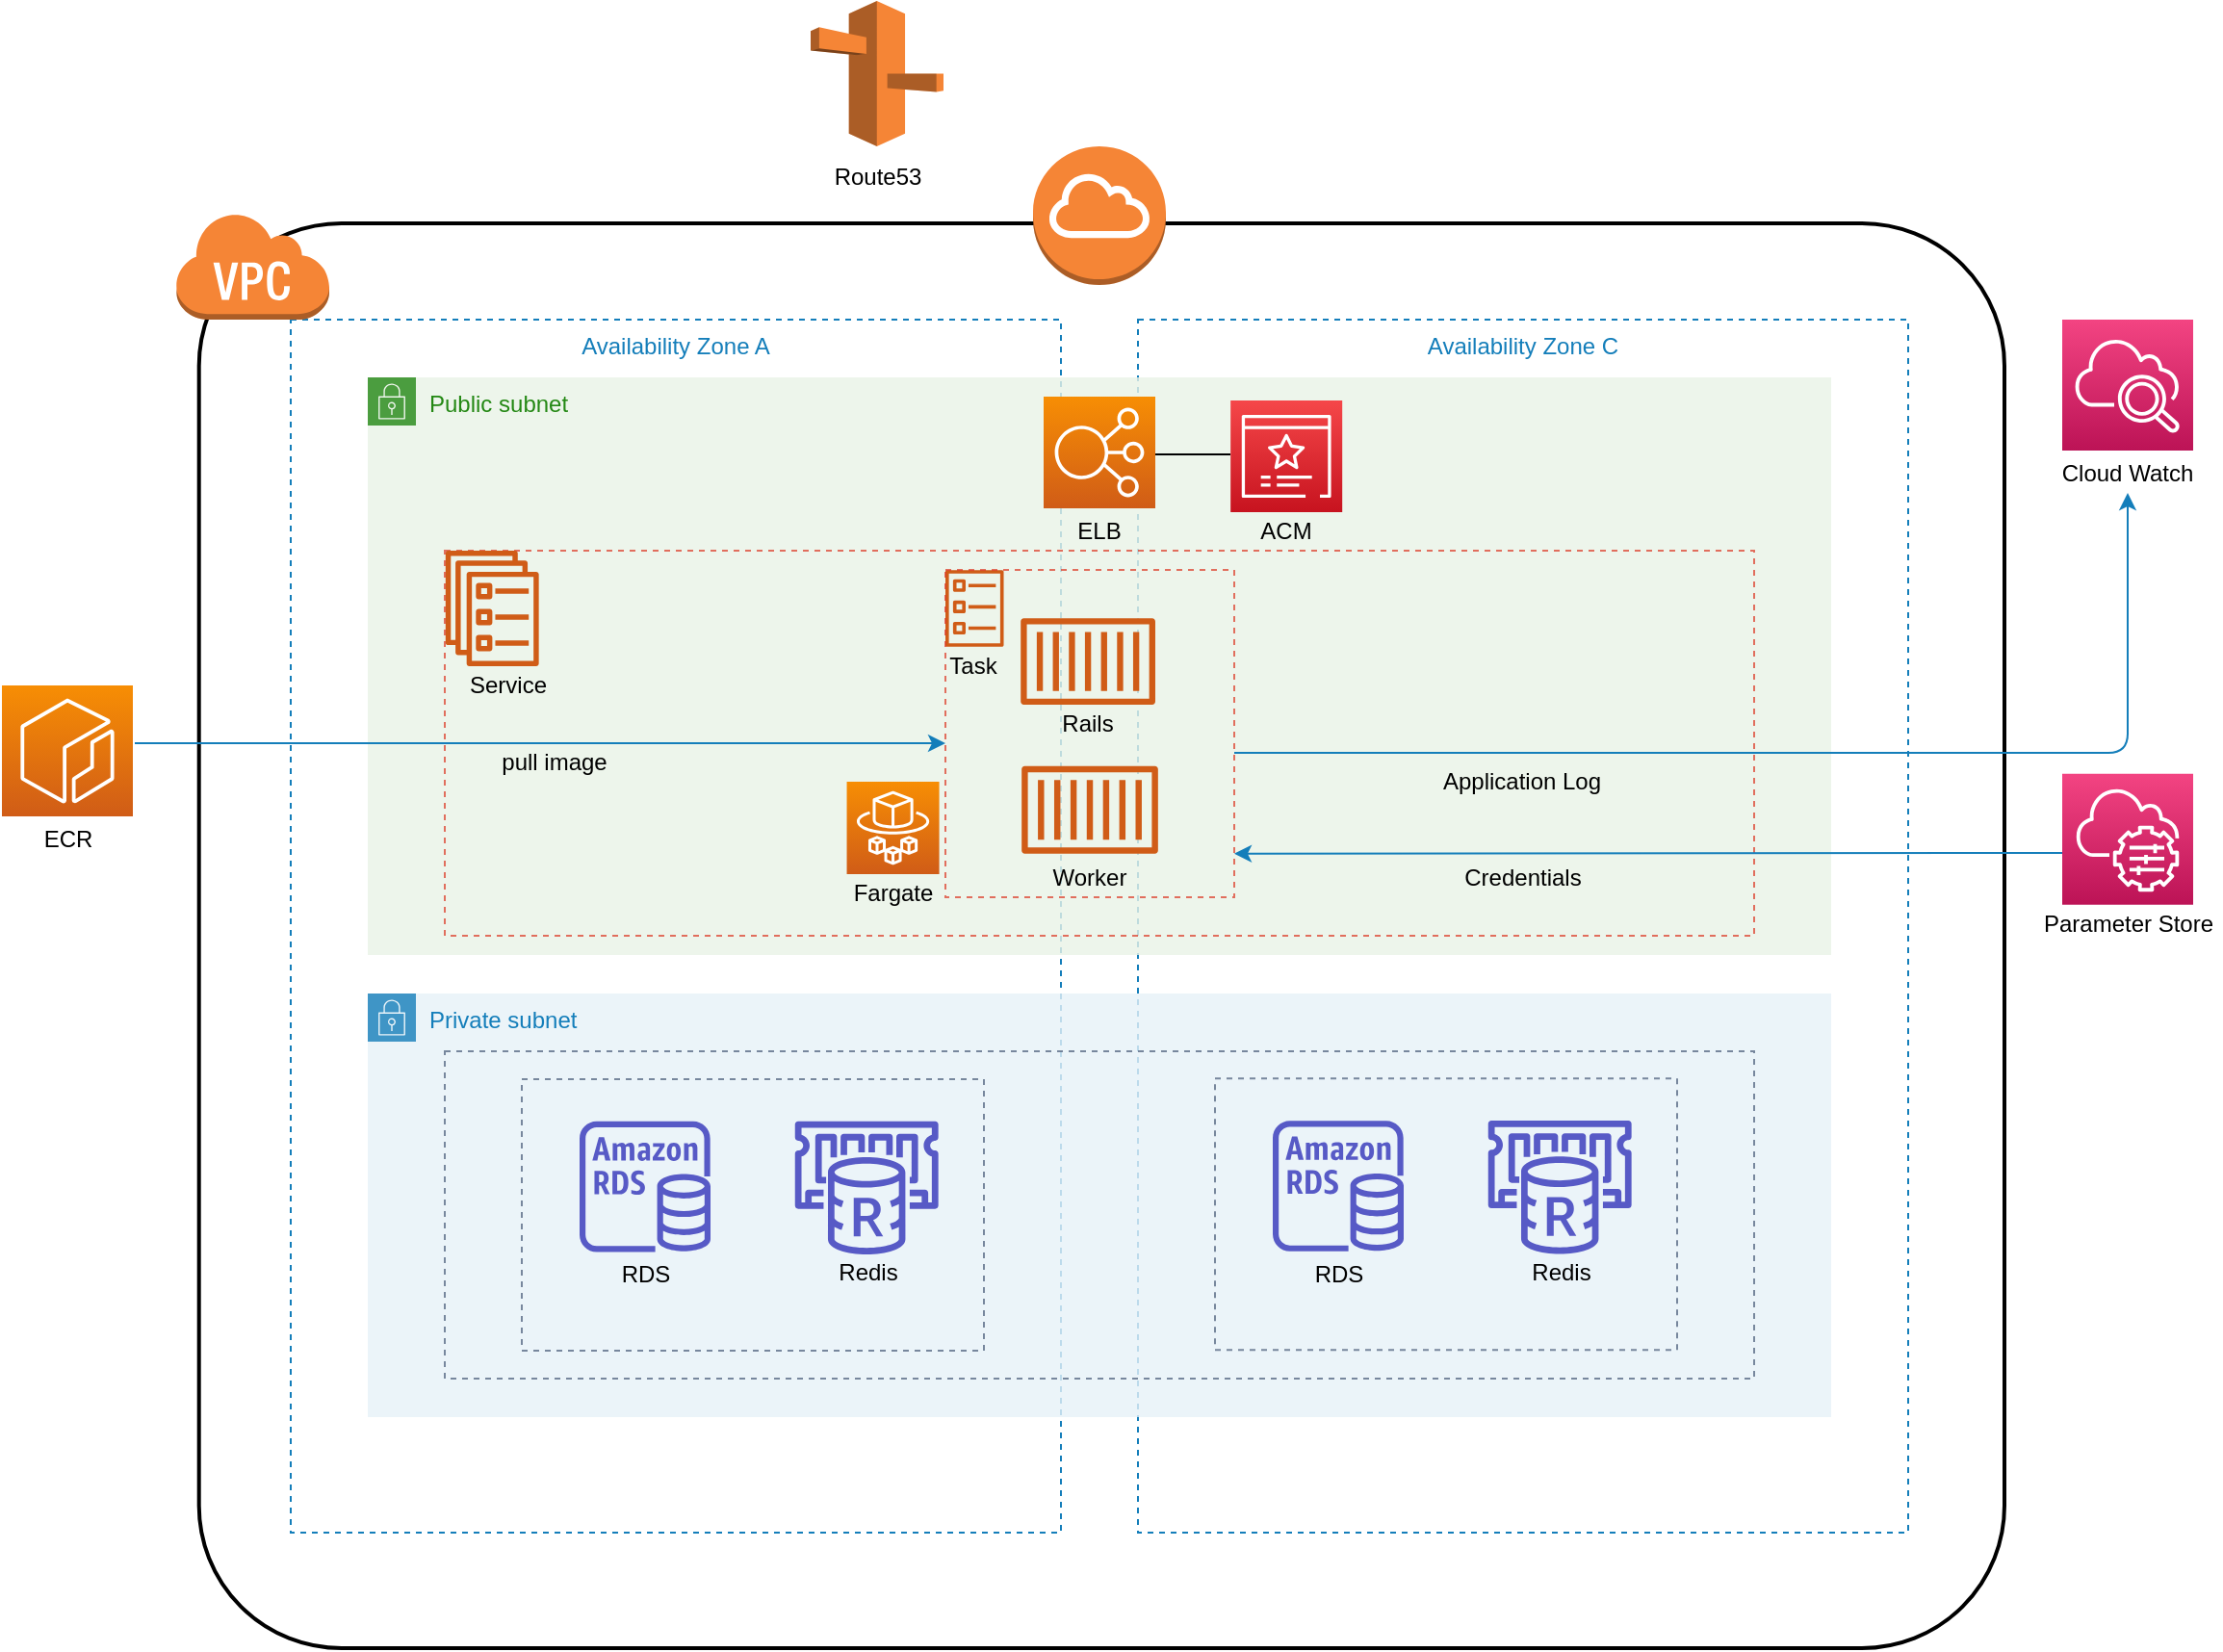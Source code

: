 <mxfile>
    <diagram id="G6LxzYTAOt6Idm1SZi58" name="インフラ構成図">
        <mxGraphModel dx="1740" dy="1567" grid="1" gridSize="10" guides="1" tooltips="1" connect="1" arrows="1" fold="1" page="0" pageScale="1" pageWidth="1600" pageHeight="1000" math="0" shadow="0">
            <root>
                <mxCell id="0"/>
                <mxCell id="1" parent="0"/>
                <mxCell id="5" value="" style="rounded=1;arcSize=10;dashed=0;fillColor=none;gradientColor=none;strokeWidth=2;" parent="1" vertex="1">
                    <mxGeometry x="152.35" y="110" width="937.65" height="740" as="geometry"/>
                </mxCell>
                <mxCell id="16" value="Availability Zone C" style="fillColor=none;strokeColor=#147EBA;dashed=1;verticalAlign=top;fontStyle=0;fontColor=#147EBA;" parent="1" vertex="1">
                    <mxGeometry x="640" y="160" width="400" height="630" as="geometry"/>
                </mxCell>
                <mxCell id="14" value="Availability Zone A" style="fillColor=none;strokeColor=#147EBA;dashed=1;verticalAlign=top;fontStyle=0;fontColor=#147EBA;" parent="1" vertex="1">
                    <mxGeometry x="200" y="160" width="400" height="630" as="geometry"/>
                </mxCell>
                <mxCell id="12" value="Public subnet" style="points=[[0,0],[0.25,0],[0.5,0],[0.75,0],[1,0],[1,0.25],[1,0.5],[1,0.75],[1,1],[0.75,1],[0.5,1],[0.25,1],[0,1],[0,0.75],[0,0.5],[0,0.25]];outlineConnect=0;gradientColor=none;html=1;whiteSpace=wrap;fontSize=12;fontStyle=0;shape=mxgraph.aws4.group;grIcon=mxgraph.aws4.group_security_group;grStroke=0;strokeColor=#248814;fillColor=#E9F3E6;verticalAlign=top;align=left;spacingLeft=30;fontColor=#248814;dashed=0;opacity=80;" parent="1" vertex="1">
                    <mxGeometry x="240" y="190" width="760" height="300" as="geometry"/>
                </mxCell>
                <mxCell id="10" value="Private subnet" style="points=[[0,0],[0.25,0],[0.5,0],[0.75,0],[1,0],[1,0.25],[1,0.5],[1,0.75],[1,1],[0.75,1],[0.5,1],[0.25,1],[0,1],[0,0.75],[0,0.5],[0,0.25]];outlineConnect=0;gradientColor=none;html=1;whiteSpace=wrap;fontSize=12;fontStyle=0;shape=mxgraph.aws4.group;grIcon=mxgraph.aws4.group_security_group;grStroke=0;strokeColor=#147EBA;fillColor=#E6F2F8;verticalAlign=top;align=left;spacingLeft=30;fontColor=#147EBA;dashed=0;opacity=80;" parent="1" vertex="1">
                    <mxGeometry x="240" y="510" width="760" height="220" as="geometry"/>
                </mxCell>
                <mxCell id="211" value="" style="fillColor=none;strokeColor=#DD3522;verticalAlign=top;fontStyle=0;fontColor=#DD3522;dashed=1;opacity=70;" parent="1" vertex="1">
                    <mxGeometry x="280" y="280" width="680" height="200" as="geometry"/>
                </mxCell>
                <mxCell id="6" value="" style="dashed=0;html=1;shape=mxgraph.aws3.virtual_private_cloud;fillColor=#F58536;gradientColor=none;dashed=0;" parent="1" vertex="1">
                    <mxGeometry x="140" y="104" width="80" height="56" as="geometry"/>
                </mxCell>
                <mxCell id="229" value="ELB" style="text;html=1;align=center;verticalAlign=middle;whiteSpace=wrap;rounded=0;dashed=1;opacity=70;fontColor=#000000;" parent="1" vertex="1">
                    <mxGeometry x="600.96" y="260" width="38.09" height="20" as="geometry"/>
                </mxCell>
                <mxCell id="247" value="" style="points=[[0,0,0],[0.25,0,0],[0.5,0,0],[0.75,0,0],[1,0,0],[0,1,0],[0.25,1,0],[0.5,1,0],[0.75,1,0],[1,1,0],[0,0.25,0],[0,0.5,0],[0,0.75,0],[1,0.25,0],[1,0.5,0],[1,0.75,0]];points=[[0,0,0],[0.25,0,0],[0.5,0,0],[0.75,0,0],[1,0,0],[0,1,0],[0.25,1,0],[0.5,1,0],[0.75,1,0],[1,1,0],[0,0.25,0],[0,0.5,0],[0,0.75,0],[1,0.25,0],[1,0.5,0],[1,0.75,0]];outlineConnect=0;fontColor=#232F3E;gradientColor=#F34482;gradientDirection=north;fillColor=#BC1356;strokeColor=#ffffff;dashed=0;verticalLabelPosition=bottom;verticalAlign=top;align=center;html=1;fontSize=12;fontStyle=0;aspect=fixed;shape=mxgraph.aws4.resourceIcon;resIcon=mxgraph.aws4.cloudwatch_2;" parent="1" vertex="1">
                    <mxGeometry x="1120" y="160" width="68" height="68" as="geometry"/>
                </mxCell>
                <mxCell id="249" value="Cloud Watch" style="text;html=1;align=center;verticalAlign=middle;whiteSpace=wrap;rounded=0;dashed=1;opacity=50;fontColor=#000000;labelBackgroundColor=none;" parent="1" vertex="1">
                    <mxGeometry x="1113" y="230" width="82" height="20" as="geometry"/>
                </mxCell>
                <mxCell id="256" value="" style="outlineConnect=0;dashed=0;verticalLabelPosition=bottom;verticalAlign=top;align=center;html=1;shape=mxgraph.aws3.internet_gateway;fillColor=#F58536;gradientColor=none;fontColor=#000000;" vertex="1" parent="1">
                    <mxGeometry x="585.5" y="70" width="69" height="72" as="geometry"/>
                </mxCell>
                <mxCell id="263" value="" style="group" vertex="1" connectable="0" parent="1">
                    <mxGeometry x="280" y="540" width="680" height="170" as="geometry"/>
                </mxCell>
                <mxCell id="193" value="" style="fillColor=none;strokeColor=#5A6C86;dashed=1;verticalAlign=top;fontStyle=0;fontColor=#5A6C86;opacity=80;" parent="263" vertex="1">
                    <mxGeometry width="680" height="170" as="geometry"/>
                </mxCell>
                <mxCell id="257" value="" style="group" vertex="1" connectable="0" parent="263">
                    <mxGeometry x="400" y="14.167" width="240" height="141" as="geometry"/>
                </mxCell>
                <mxCell id="240" value="" style="fillColor=none;strokeColor=#5A6C86;dashed=1;verticalAlign=top;fontStyle=0;fontColor=#5A6C86;opacity=80;" parent="257" vertex="1">
                    <mxGeometry width="240" height="141" as="geometry"/>
                </mxCell>
                <mxCell id="241" value="" style="outlineConnect=0;fontColor=#232F3E;gradientColor=none;fillColor=#3334B9;strokeColor=none;dashed=0;verticalLabelPosition=bottom;verticalAlign=top;align=center;html=1;fontSize=12;fontStyle=0;aspect=fixed;pointerEvents=1;shape=mxgraph.aws4.rds_instance;opacity=80;" parent="257" vertex="1">
                    <mxGeometry x="30" y="21.855" width="68" height="68" as="geometry"/>
                </mxCell>
                <mxCell id="242" value="" style="outlineConnect=0;fontColor=#232F3E;gradientColor=none;fillColor=#3334B9;strokeColor=none;dashed=0;verticalLabelPosition=bottom;verticalAlign=top;align=center;html=1;fontSize=12;fontStyle=0;aspect=fixed;pointerEvents=1;shape=mxgraph.aws4.elasticache_for_redis;opacity=80;" parent="257" vertex="1">
                    <mxGeometry x="140" y="21.855" width="78.199" height="69.176" as="geometry"/>
                </mxCell>
                <mxCell id="312" value="RDS" style="text;html=1;align=center;verticalAlign=middle;whiteSpace=wrap;rounded=0;dashed=1;opacity=70;fontColor=#000000;" vertex="1" parent="257">
                    <mxGeometry x="43.14" y="91.527" width="42.72" height="19.906" as="geometry"/>
                </mxCell>
                <mxCell id="314" value="Redis" style="text;html=1;align=center;verticalAlign=middle;whiteSpace=wrap;rounded=0;dashed=1;opacity=70;fontColor=#000000;" vertex="1" parent="257">
                    <mxGeometry x="158.67" y="90.532" width="41.79" height="19.906" as="geometry"/>
                </mxCell>
                <mxCell id="315" value="" style="group" vertex="1" connectable="0" parent="263">
                    <mxGeometry x="40" y="14.497" width="240" height="141" as="geometry"/>
                </mxCell>
                <mxCell id="316" value="" style="fillColor=none;strokeColor=#5A6C86;dashed=1;verticalAlign=top;fontStyle=0;fontColor=#5A6C86;opacity=80;" vertex="1" parent="315">
                    <mxGeometry width="240" height="141" as="geometry"/>
                </mxCell>
                <mxCell id="317" value="" style="outlineConnect=0;fontColor=#232F3E;gradientColor=none;fillColor=#3334B9;strokeColor=none;dashed=0;verticalLabelPosition=bottom;verticalAlign=top;align=center;html=1;fontSize=12;fontStyle=0;aspect=fixed;pointerEvents=1;shape=mxgraph.aws4.rds_instance;opacity=80;" vertex="1" parent="315">
                    <mxGeometry x="30" y="21.855" width="68" height="68" as="geometry"/>
                </mxCell>
                <mxCell id="318" value="" style="outlineConnect=0;fontColor=#232F3E;gradientColor=none;fillColor=#3334B9;strokeColor=none;dashed=0;verticalLabelPosition=bottom;verticalAlign=top;align=center;html=1;fontSize=12;fontStyle=0;aspect=fixed;pointerEvents=1;shape=mxgraph.aws4.elasticache_for_redis;opacity=80;" vertex="1" parent="315">
                    <mxGeometry x="140" y="21.855" width="78.199" height="69.176" as="geometry"/>
                </mxCell>
                <mxCell id="319" value="RDS" style="text;html=1;align=center;verticalAlign=middle;whiteSpace=wrap;rounded=0;dashed=1;opacity=70;fontColor=#000000;" vertex="1" parent="315">
                    <mxGeometry x="43.14" y="91.527" width="42.72" height="19.906" as="geometry"/>
                </mxCell>
                <mxCell id="320" value="Redis" style="text;html=1;align=center;verticalAlign=middle;whiteSpace=wrap;rounded=0;dashed=1;opacity=70;fontColor=#000000;" vertex="1" parent="315">
                    <mxGeometry x="158.67" y="90.532" width="41.79" height="19.906" as="geometry"/>
                </mxCell>
                <mxCell id="264" value="" style="outlineConnect=0;dashed=0;verticalLabelPosition=bottom;verticalAlign=top;align=center;html=1;shape=mxgraph.aws3.route_53;fillColor=#F58536;gradientColor=none;fontColor=#000000;" vertex="1" parent="1">
                    <mxGeometry x="470" y="-5.5" width="69" height="75.5" as="geometry"/>
                </mxCell>
                <mxCell id="265" value="" style="points=[[0,0,0],[0.25,0,0],[0.5,0,0],[0.75,0,0],[1,0,0],[0,1,0],[0.25,1,0],[0.5,1,0],[0.75,1,0],[1,1,0],[0,0.25,0],[0,0.5,0],[0,0.75,0],[1,0.25,0],[1,0.5,0],[1,0.75,0]];outlineConnect=0;fontColor=#232F3E;gradientColor=#F78E04;gradientDirection=north;fillColor=#D05C17;strokeColor=#ffffff;dashed=0;verticalLabelPosition=bottom;verticalAlign=top;align=center;html=1;fontSize=12;fontStyle=0;aspect=fixed;shape=mxgraph.aws4.resourceIcon;resIcon=mxgraph.aws4.elastic_load_balancing;" vertex="1" parent="1">
                    <mxGeometry x="591" y="200" width="58" height="58" as="geometry"/>
                </mxCell>
                <mxCell id="267" value="" style="points=[[0,0,0],[0.25,0,0],[0.5,0,0],[0.75,0,0],[1,0,0],[0,1,0],[0.25,1,0],[0.5,1,0],[0.75,1,0],[1,1,0],[0,0.25,0],[0,0.5,0],[0,0.75,0],[1,0.25,0],[1,0.5,0],[1,0.75,0]];outlineConnect=0;fontColor=#232F3E;gradientColor=#F78E04;gradientDirection=north;fillColor=#D05C17;strokeColor=#ffffff;dashed=0;verticalLabelPosition=bottom;verticalAlign=top;align=center;html=1;fontSize=12;fontStyle=0;aspect=fixed;shape=mxgraph.aws4.resourceIcon;resIcon=mxgraph.aws4.ecr;" vertex="1" parent="1">
                    <mxGeometry x="50" y="350" width="68" height="68" as="geometry"/>
                </mxCell>
                <mxCell id="268" value="" style="points=[[0,0,0],[0.25,0,0],[0.5,0,0],[0.75,0,0],[1,0,0],[0,1,0],[0.25,1,0],[0.5,1,0],[0.75,1,0],[1,1,0],[0,0.25,0],[0,0.5,0],[0,0.75,0],[1,0.25,0],[1,0.5,0],[1,0.75,0]];outlineConnect=0;fontColor=#232F3E;gradientColor=#F54749;gradientDirection=north;fillColor=#C7131F;strokeColor=#ffffff;dashed=0;verticalLabelPosition=bottom;verticalAlign=top;align=center;html=1;fontSize=12;fontStyle=0;aspect=fixed;shape=mxgraph.aws4.resourceIcon;resIcon=mxgraph.aws4.certificate_manager_3;" vertex="1" parent="1">
                    <mxGeometry x="688.09" y="202" width="58" height="58" as="geometry"/>
                </mxCell>
                <mxCell id="269" value="ACM" style="text;html=1;align=center;verticalAlign=middle;whiteSpace=wrap;rounded=0;dashed=1;opacity=70;fontColor=#000000;" vertex="1" parent="1">
                    <mxGeometry x="698.05" y="260" width="38.09" height="20" as="geometry"/>
                </mxCell>
                <mxCell id="272" value="" style="endArrow=none;html=1;fontColor=#000000;strokeColor=#000000;" edge="1" parent="1">
                    <mxGeometry width="50" height="50" relative="1" as="geometry">
                        <mxPoint x="649" y="230" as="sourcePoint"/>
                        <mxPoint x="688" y="230" as="targetPoint"/>
                    </mxGeometry>
                </mxCell>
                <mxCell id="282" value="" style="outlineConnect=0;fontColor=#232F3E;gradientColor=none;fillColor=#D05C17;strokeColor=none;dashed=0;verticalLabelPosition=bottom;verticalAlign=top;align=center;html=1;fontSize=12;fontStyle=0;aspect=fixed;pointerEvents=1;shape=mxgraph.aws4.ecs_service;" vertex="1" parent="1">
                    <mxGeometry x="280" y="280" width="49.23" height="60" as="geometry"/>
                </mxCell>
                <mxCell id="283" value="Service" style="text;html=1;align=center;verticalAlign=middle;whiteSpace=wrap;rounded=0;dashed=1;opacity=70;fontColor=#000000;" vertex="1" parent="1">
                    <mxGeometry x="285.57" y="340" width="54.43" height="20" as="geometry"/>
                </mxCell>
                <mxCell id="286" value="ECR" style="text;html=1;align=center;verticalAlign=middle;whiteSpace=wrap;rounded=0;dashed=1;opacity=50;fontColor=#000000;" vertex="1" parent="1">
                    <mxGeometry x="55.5" y="419.87" width="57" height="20" as="geometry"/>
                </mxCell>
                <mxCell id="287" value="" style="points=[[0,0,0],[0.25,0,0],[0.5,0,0],[0.75,0,0],[1,0,0],[0,1,0],[0.25,1,0],[0.5,1,0],[0.75,1,0],[1,1,0],[0,0.25,0],[0,0.5,0],[0,0.75,0],[1,0.25,0],[1,0.5,0],[1,0.75,0]];outlineConnect=0;fontColor=#232F3E;gradientColor=#F78E04;gradientDirection=north;fillColor=#D05C17;strokeColor=#ffffff;dashed=0;verticalLabelPosition=bottom;verticalAlign=top;align=center;html=1;fontSize=12;fontStyle=0;aspect=fixed;shape=mxgraph.aws4.resourceIcon;resIcon=mxgraph.aws4.fargate;" vertex="1" parent="1">
                    <mxGeometry x="488.78" y="400" width="48" height="48" as="geometry"/>
                </mxCell>
                <mxCell id="288" value="Fargate" style="text;html=1;align=center;verticalAlign=middle;whiteSpace=wrap;rounded=0;dashed=1;opacity=70;fontColor=#000000;" vertex="1" parent="1">
                    <mxGeometry x="485.57" y="448" width="54.43" height="20" as="geometry"/>
                </mxCell>
                <mxCell id="293" value="Route53" style="text;html=1;align=center;verticalAlign=middle;whiteSpace=wrap;rounded=0;dashed=1;opacity=50;fontColor=#000000;" vertex="1" parent="1">
                    <mxGeometry x="473.37" y="75.5" width="63.75" height="20" as="geometry"/>
                </mxCell>
                <mxCell id="296" value="" style="endArrow=classic;html=1;fontColor=#000000;strokeColor=#147EBA;fontSize=13;" edge="1" parent="1">
                    <mxGeometry width="50" height="50" relative="1" as="geometry">
                        <mxPoint x="119" y="380" as="sourcePoint"/>
                        <mxPoint x="540" y="380" as="targetPoint"/>
                    </mxGeometry>
                </mxCell>
                <mxCell id="297" value="pull image" style="text;html=1;align=center;verticalAlign=middle;whiteSpace=wrap;rounded=0;dashed=1;opacity=70;fontColor=#000000;" vertex="1" parent="1">
                    <mxGeometry x="300" y="380" width="74.43" height="20" as="geometry"/>
                </mxCell>
                <mxCell id="298" value="" style="edgeStyle=segmentEdgeStyle;endArrow=classic;html=1;fontColor=#000000;strokeColor=#147EBA;entryX=0.5;entryY=1;entryDx=0;entryDy=0;fontSize=13;" edge="1" parent="1" target="249">
                    <mxGeometry width="50" height="50" relative="1" as="geometry">
                        <mxPoint x="690" y="385" as="sourcePoint"/>
                        <mxPoint x="730" y="330" as="targetPoint"/>
                    </mxGeometry>
                </mxCell>
                <mxCell id="300" value="Application Log" style="text;html=1;align=center;verticalAlign=middle;whiteSpace=wrap;rounded=0;dashed=1;opacity=70;fontColor=#000000;" vertex="1" parent="1">
                    <mxGeometry x="776.39" y="390" width="127.22" height="20" as="geometry"/>
                </mxCell>
                <mxCell id="301" value="" style="points=[[0,0,0],[0.25,0,0],[0.5,0,0],[0.75,0,0],[1,0,0],[0,1,0],[0.25,1,0],[0.5,1,0],[0.75,1,0],[1,1,0],[0,0.25,0],[0,0.5,0],[0,0.75,0],[1,0.25,0],[1,0.5,0],[1,0.75,0]];points=[[0,0,0],[0.25,0,0],[0.5,0,0],[0.75,0,0],[1,0,0],[0,1,0],[0.25,1,0],[0.5,1,0],[0.75,1,0],[1,1,0],[0,0.25,0],[0,0.5,0],[0,0.75,0],[1,0.25,0],[1,0.5,0],[1,0.75,0]];outlineConnect=0;fontColor=#232F3E;gradientColor=#F34482;gradientDirection=north;fillColor=#BC1356;strokeColor=#ffffff;dashed=0;verticalLabelPosition=bottom;verticalAlign=top;align=center;html=1;fontSize=12;fontStyle=0;aspect=fixed;shape=mxgraph.aws4.resourceIcon;resIcon=mxgraph.aws4.systems_manager;" vertex="1" parent="1">
                    <mxGeometry x="1120" y="395.87" width="68" height="68" as="geometry"/>
                </mxCell>
                <mxCell id="302" value="Parameter Store" style="text;html=1;align=center;verticalAlign=middle;whiteSpace=wrap;rounded=0;dashed=1;opacity=50;fontColor=#000000;" vertex="1" parent="1">
                    <mxGeometry x="1105.75" y="463.87" width="96.5" height="20" as="geometry"/>
                </mxCell>
                <mxCell id="303" value="" style="endArrow=classic;html=1;fontSize=13;fontColor=#000000;strokeColor=#147EBA;" edge="1" parent="1">
                    <mxGeometry width="50" height="50" relative="1" as="geometry">
                        <mxPoint x="1120" y="437" as="sourcePoint"/>
                        <mxPoint x="690" y="437.35" as="targetPoint"/>
                    </mxGeometry>
                </mxCell>
                <mxCell id="304" value="Credentials" style="text;html=1;align=center;verticalAlign=middle;whiteSpace=wrap;rounded=0;dashed=1;opacity=70;fontColor=#000000;" vertex="1" parent="1">
                    <mxGeometry x="803.2" y="440" width="73.61" height="20" as="geometry"/>
                </mxCell>
                <mxCell id="307" value="" style="group" vertex="1" connectable="0" parent="1">
                    <mxGeometry x="540" y="290" width="150" height="170" as="geometry"/>
                </mxCell>
                <mxCell id="278" value="" style="outlineConnect=0;fontColor=#232F3E;gradientColor=none;fillColor=#D05C17;strokeColor=none;dashed=0;verticalLabelPosition=bottom;verticalAlign=top;align=center;html=1;fontSize=12;fontStyle=0;aspect=fixed;pointerEvents=1;shape=mxgraph.aws4.ecs_task;" vertex="1" parent="307">
                    <mxGeometry width="30.26" height="40" as="geometry"/>
                </mxCell>
                <mxCell id="280" value="" style="outlineConnect=0;fontColor=#232F3E;gradientColor=none;fillColor=#D05C17;strokeColor=none;dashed=0;verticalLabelPosition=bottom;verticalAlign=top;align=center;html=1;fontSize=12;fontStyle=0;aspect=fixed;pointerEvents=1;shape=mxgraph.aws4.container_1;" vertex="1" parent="307">
                    <mxGeometry x="39.05" y="25.13" width="70" height="44.87" as="geometry"/>
                </mxCell>
                <mxCell id="281" value="" style="outlineConnect=0;fontColor=#232F3E;gradientColor=none;fillColor=#D05C17;strokeColor=none;dashed=0;verticalLabelPosition=bottom;verticalAlign=top;align=center;html=1;fontSize=12;fontStyle=0;aspect=fixed;pointerEvents=1;shape=mxgraph.aws4.container_1;" vertex="1" parent="307">
                    <mxGeometry x="39.53" y="101.87" width="70.95" height="45.48" as="geometry"/>
                </mxCell>
                <mxCell id="284" value="Rails" style="text;html=1;align=center;verticalAlign=middle;whiteSpace=wrap;rounded=0;dashed=1;opacity=70;fontColor=#000000;" vertex="1" parent="307">
                    <mxGeometry x="46.84" y="70" width="54.43" height="20" as="geometry"/>
                </mxCell>
                <mxCell id="285" value="Worker" style="text;html=1;align=center;verticalAlign=middle;whiteSpace=wrap;rounded=0;dashed=1;opacity=70;fontColor=#000000;" vertex="1" parent="307">
                    <mxGeometry x="47.79" y="150" width="54.43" height="20" as="geometry"/>
                </mxCell>
                <mxCell id="289" value="Task" style="text;html=1;align=center;verticalAlign=middle;whiteSpace=wrap;rounded=0;dashed=1;opacity=70;fontColor=#000000;" vertex="1" parent="307">
                    <mxGeometry y="40" width="28.79" height="20" as="geometry"/>
                </mxCell>
                <mxCell id="277" value="" style="fillColor=none;strokeColor=#DD3522;verticalAlign=top;fontStyle=0;fontColor=#DD3522;dashed=1;opacity=70;" vertex="1" parent="307">
                    <mxGeometry width="150" height="170" as="geometry"/>
                </mxCell>
            </root>
        </mxGraphModel>
    </diagram>
</mxfile>